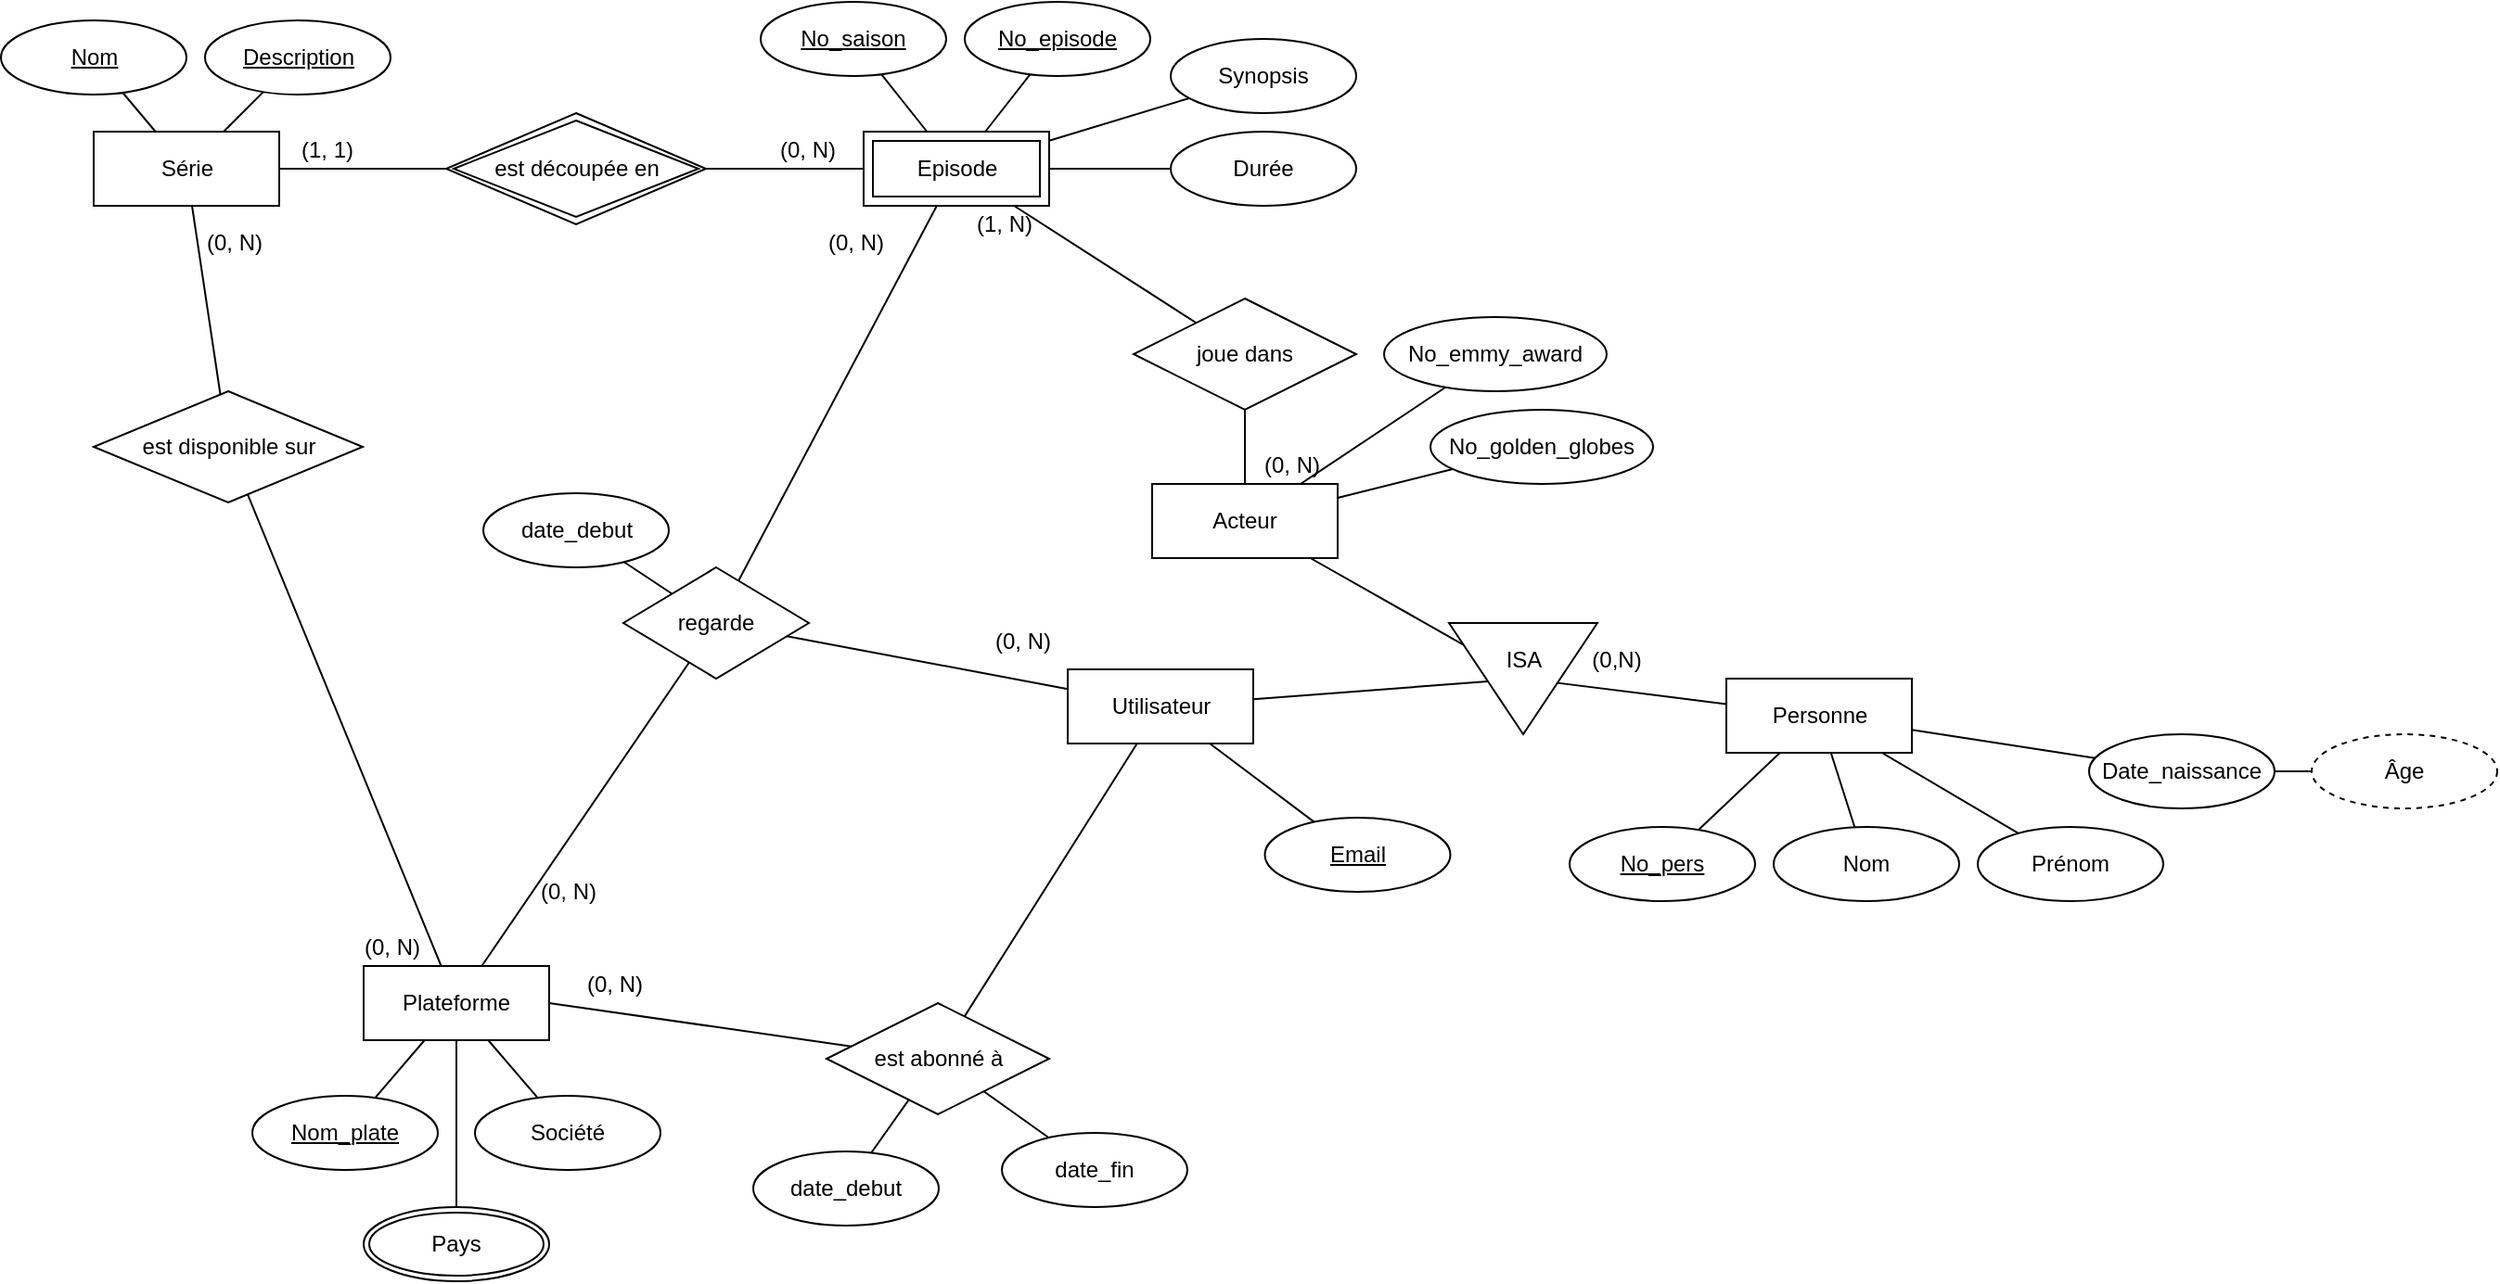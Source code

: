 <mxfile version="12.8.1" type="google"><diagram id="C5RBs43oDa-KdzZeNtuy" name="Page-1"><mxGraphModel dx="2048" dy="711" grid="1" gridSize="10" guides="1" tooltips="1" connect="1" arrows="1" fold="1" page="1" pageScale="1" pageWidth="827" pageHeight="1169" math="0" shadow="0"><root><mxCell id="WIyWlLk6GJQsqaUBKTNV-0"/><mxCell id="WIyWlLk6GJQsqaUBKTNV-1" parent="WIyWlLk6GJQsqaUBKTNV-0"/><mxCell id="60_lRD80YGcYkixGrFh4-12" value="Série" style="whiteSpace=wrap;html=1;align=center;" vertex="1" parent="WIyWlLk6GJQsqaUBKTNV-1"><mxGeometry x="-75.5" y="80" width="100" height="40" as="geometry"/></mxCell><mxCell id="60_lRD80YGcYkixGrFh4-15" value="Plateforme" style="whiteSpace=wrap;html=1;align=center;" vertex="1" parent="WIyWlLk6GJQsqaUBKTNV-1"><mxGeometry x="70" y="530" width="100" height="40" as="geometry"/></mxCell><mxCell id="60_lRD80YGcYkixGrFh4-16" value="Personne" style="whiteSpace=wrap;html=1;align=center;" vertex="1" parent="WIyWlLk6GJQsqaUBKTNV-1"><mxGeometry x="804.5" y="375" width="100" height="40" as="geometry"/></mxCell><mxCell id="60_lRD80YGcYkixGrFh4-17" value="Acteur" style="whiteSpace=wrap;html=1;align=center;" vertex="1" parent="WIyWlLk6GJQsqaUBKTNV-1"><mxGeometry x="495" y="270" width="100" height="40" as="geometry"/></mxCell><mxCell id="60_lRD80YGcYkixGrFh4-18" value="Utilisateur" style="whiteSpace=wrap;html=1;align=center;" vertex="1" parent="WIyWlLk6GJQsqaUBKTNV-1"><mxGeometry x="449.5" y="370" width="100" height="40" as="geometry"/></mxCell><mxCell id="60_lRD80YGcYkixGrFh4-22" value="Nom" style="ellipse;whiteSpace=wrap;html=1;align=center;fontStyle=4;" vertex="1" parent="WIyWlLk6GJQsqaUBKTNV-1"><mxGeometry x="-125.5" y="20" width="100" height="40" as="geometry"/></mxCell><mxCell id="60_lRD80YGcYkixGrFh4-23" value="Description" style="ellipse;whiteSpace=wrap;html=1;align=center;fontStyle=4;" vertex="1" parent="WIyWlLk6GJQsqaUBKTNV-1"><mxGeometry x="-15.5" y="20" width="100" height="40" as="geometry"/></mxCell><mxCell id="60_lRD80YGcYkixGrFh4-32" value="" style="endArrow=none;html=1;rounded=0;" edge="1" parent="WIyWlLk6GJQsqaUBKTNV-1" source="60_lRD80YGcYkixGrFh4-22" target="60_lRD80YGcYkixGrFh4-12"><mxGeometry relative="1" as="geometry"><mxPoint x="44.5" y="160" as="sourcePoint"/><mxPoint x="204.5" y="160" as="targetPoint"/></mxGeometry></mxCell><mxCell id="60_lRD80YGcYkixGrFh4-33" value="" style="endArrow=none;html=1;rounded=0;" edge="1" parent="WIyWlLk6GJQsqaUBKTNV-1" source="60_lRD80YGcYkixGrFh4-23" target="60_lRD80YGcYkixGrFh4-12"><mxGeometry relative="1" as="geometry"><mxPoint x="44.5" y="160" as="sourcePoint"/><mxPoint x="204.5" y="160" as="targetPoint"/></mxGeometry></mxCell><mxCell id="60_lRD80YGcYkixGrFh4-36" value="No_saison" style="ellipse;whiteSpace=wrap;html=1;align=center;fontStyle=4;" vertex="1" parent="WIyWlLk6GJQsqaUBKTNV-1"><mxGeometry x="284" y="10" width="100" height="40" as="geometry"/></mxCell><mxCell id="60_lRD80YGcYkixGrFh4-37" value="No_episode" style="ellipse;whiteSpace=wrap;html=1;align=center;fontStyle=4;" vertex="1" parent="WIyWlLk6GJQsqaUBKTNV-1"><mxGeometry x="394" y="10" width="100" height="40" as="geometry"/></mxCell><mxCell id="60_lRD80YGcYkixGrFh4-38" value="" style="endArrow=none;html=1;rounded=0;" edge="1" parent="WIyWlLk6GJQsqaUBKTNV-1" source="60_lRD80YGcYkixGrFh4-36" target="60_lRD80YGcYkixGrFh4-80"><mxGeometry relative="1" as="geometry"><mxPoint x="454" y="140" as="sourcePoint"/><mxPoint x="389" y="70" as="targetPoint"/></mxGeometry></mxCell><mxCell id="60_lRD80YGcYkixGrFh4-39" value="" style="endArrow=none;html=1;rounded=0;" edge="1" parent="WIyWlLk6GJQsqaUBKTNV-1" source="60_lRD80YGcYkixGrFh4-37" target="60_lRD80YGcYkixGrFh4-80"><mxGeometry relative="1" as="geometry"><mxPoint x="454" y="140" as="sourcePoint"/><mxPoint x="389" y="70" as="targetPoint"/></mxGeometry></mxCell><mxCell id="60_lRD80YGcYkixGrFh4-40" value="Synopsis" style="ellipse;whiteSpace=wrap;html=1;align=center;" vertex="1" parent="WIyWlLk6GJQsqaUBKTNV-1"><mxGeometry x="505" y="30" width="100" height="40" as="geometry"/></mxCell><mxCell id="60_lRD80YGcYkixGrFh4-41" value="Durée" style="ellipse;whiteSpace=wrap;html=1;align=center;" vertex="1" parent="WIyWlLk6GJQsqaUBKTNV-1"><mxGeometry x="505" y="80" width="100" height="40" as="geometry"/></mxCell><mxCell id="60_lRD80YGcYkixGrFh4-42" value="" style="endArrow=none;html=1;rounded=0;" edge="1" parent="WIyWlLk6GJQsqaUBKTNV-1" source="60_lRD80YGcYkixGrFh4-40" target="60_lRD80YGcYkixGrFh4-80"><mxGeometry relative="1" as="geometry"><mxPoint x="504.5" y="70" as="sourcePoint"/><mxPoint x="439" y="90" as="targetPoint"/></mxGeometry></mxCell><mxCell id="60_lRD80YGcYkixGrFh4-43" value="" style="endArrow=none;html=1;rounded=0;" edge="1" parent="WIyWlLk6GJQsqaUBKTNV-1" source="60_lRD80YGcYkixGrFh4-41" target="60_lRD80YGcYkixGrFh4-80"><mxGeometry relative="1" as="geometry"><mxPoint x="515" y="50" as="sourcePoint"/><mxPoint x="439" y="90" as="targetPoint"/></mxGeometry></mxCell><mxCell id="60_lRD80YGcYkixGrFh4-44" value="Nom_plate" style="ellipse;whiteSpace=wrap;html=1;align=center;fontStyle=4;" vertex="1" parent="WIyWlLk6GJQsqaUBKTNV-1"><mxGeometry x="10" y="600" width="100" height="40" as="geometry"/></mxCell><mxCell id="60_lRD80YGcYkixGrFh4-45" value="" style="endArrow=none;html=1;rounded=0;" edge="1" parent="WIyWlLk6GJQsqaUBKTNV-1" source="60_lRD80YGcYkixGrFh4-15" target="60_lRD80YGcYkixGrFh4-44"><mxGeometry relative="1" as="geometry"><mxPoint x="180" y="690" as="sourcePoint"/><mxPoint x="120" y="710" as="targetPoint"/></mxGeometry></mxCell><mxCell id="60_lRD80YGcYkixGrFh4-46" value="Société" style="ellipse;whiteSpace=wrap;html=1;align=center;" vertex="1" parent="WIyWlLk6GJQsqaUBKTNV-1"><mxGeometry x="130" y="600" width="100" height="40" as="geometry"/></mxCell><mxCell id="60_lRD80YGcYkixGrFh4-47" value="" style="endArrow=none;html=1;rounded=0;" edge="1" parent="WIyWlLk6GJQsqaUBKTNV-1" source="60_lRD80YGcYkixGrFh4-15" target="60_lRD80YGcYkixGrFh4-46"><mxGeometry relative="1" as="geometry"><mxPoint x="130" y="580" as="sourcePoint"/><mxPoint x="70" y="610" as="targetPoint"/></mxGeometry></mxCell><mxCell id="60_lRD80YGcYkixGrFh4-48" value="Pays" style="ellipse;shape=doubleEllipse;margin=3;whiteSpace=wrap;html=1;align=center;" vertex="1" parent="WIyWlLk6GJQsqaUBKTNV-1"><mxGeometry x="70" y="660" width="100" height="40" as="geometry"/></mxCell><mxCell id="60_lRD80YGcYkixGrFh4-49" value="" style="endArrow=none;html=1;rounded=0;" edge="1" parent="WIyWlLk6GJQsqaUBKTNV-1" source="60_lRD80YGcYkixGrFh4-15" target="60_lRD80YGcYkixGrFh4-48"><mxGeometry relative="1" as="geometry"><mxPoint x="120" y="570" as="sourcePoint"/><mxPoint x="190" y="610" as="targetPoint"/></mxGeometry></mxCell><mxCell id="60_lRD80YGcYkixGrFh4-50" value="No_pers" style="ellipse;whiteSpace=wrap;html=1;align=center;fontStyle=4;" vertex="1" parent="WIyWlLk6GJQsqaUBKTNV-1"><mxGeometry x="720" y="455" width="100" height="40" as="geometry"/></mxCell><mxCell id="60_lRD80YGcYkixGrFh4-51" value="" style="endArrow=none;html=1;rounded=0;" edge="1" parent="WIyWlLk6GJQsqaUBKTNV-1" source="60_lRD80YGcYkixGrFh4-16" target="60_lRD80YGcYkixGrFh4-50"><mxGeometry relative="1" as="geometry"><mxPoint x="570" y="435" as="sourcePoint"/><mxPoint x="510" y="465" as="targetPoint"/></mxGeometry></mxCell><mxCell id="60_lRD80YGcYkixGrFh4-52" value="Nom" style="ellipse;whiteSpace=wrap;html=1;align=center;" vertex="1" parent="WIyWlLk6GJQsqaUBKTNV-1"><mxGeometry x="830" y="455" width="100" height="40" as="geometry"/></mxCell><mxCell id="60_lRD80YGcYkixGrFh4-53" value="" style="endArrow=none;html=1;rounded=0;" edge="1" parent="WIyWlLk6GJQsqaUBKTNV-1" source="60_lRD80YGcYkixGrFh4-16" target="60_lRD80YGcYkixGrFh4-52"><mxGeometry relative="1" as="geometry"><mxPoint x="570" y="435" as="sourcePoint"/><mxPoint x="570" y="525" as="targetPoint"/></mxGeometry></mxCell><mxCell id="60_lRD80YGcYkixGrFh4-56" value="Prénom" style="ellipse;whiteSpace=wrap;html=1;align=center;" vertex="1" parent="WIyWlLk6GJQsqaUBKTNV-1"><mxGeometry x="940" y="455" width="100" height="40" as="geometry"/></mxCell><mxCell id="60_lRD80YGcYkixGrFh4-57" value="" style="endArrow=none;html=1;rounded=0;" edge="1" parent="WIyWlLk6GJQsqaUBKTNV-1" target="60_lRD80YGcYkixGrFh4-56" source="60_lRD80YGcYkixGrFh4-16"><mxGeometry relative="1" as="geometry"><mxPoint x="964.5" y="415" as="sourcePoint"/><mxPoint x="680" y="525" as="targetPoint"/></mxGeometry></mxCell><mxCell id="60_lRD80YGcYkixGrFh4-58" value="Date_naissance" style="ellipse;whiteSpace=wrap;html=1;align=center;" vertex="1" parent="WIyWlLk6GJQsqaUBKTNV-1"><mxGeometry x="1000" y="405" width="100" height="40" as="geometry"/></mxCell><mxCell id="60_lRD80YGcYkixGrFh4-59" value="" style="endArrow=none;html=1;rounded=0;" edge="1" parent="WIyWlLk6GJQsqaUBKTNV-1" target="60_lRD80YGcYkixGrFh4-58" source="60_lRD80YGcYkixGrFh4-16"><mxGeometry relative="1" as="geometry"><mxPoint x="897.25" y="355" as="sourcePoint"/><mxPoint x="722.75" y="465" as="targetPoint"/></mxGeometry></mxCell><mxCell id="60_lRD80YGcYkixGrFh4-60" value="Âge" style="ellipse;whiteSpace=wrap;html=1;align=center;dashed=1;" vertex="1" parent="WIyWlLk6GJQsqaUBKTNV-1"><mxGeometry x="1120" y="405" width="100" height="40" as="geometry"/></mxCell><mxCell id="60_lRD80YGcYkixGrFh4-61" value="" style="endArrow=none;html=1;rounded=0;" edge="1" parent="WIyWlLk6GJQsqaUBKTNV-1" source="60_lRD80YGcYkixGrFh4-58" target="60_lRD80YGcYkixGrFh4-60"><mxGeometry relative="1" as="geometry"><mxPoint x="914.5" y="405" as="sourcePoint"/><mxPoint x="1010" y="435" as="targetPoint"/></mxGeometry></mxCell><mxCell id="60_lRD80YGcYkixGrFh4-63" value="" style="triangle;whiteSpace=wrap;html=1;rotation=90;" vertex="1" parent="WIyWlLk6GJQsqaUBKTNV-1"><mxGeometry x="665" y="335" width="60" height="80" as="geometry"/></mxCell><mxCell id="60_lRD80YGcYkixGrFh4-64" value="ISA" style="text;html=1;align=center;verticalAlign=middle;resizable=0;points=[];autosize=1;" vertex="1" parent="WIyWlLk6GJQsqaUBKTNV-1"><mxGeometry x="680" y="355" width="30" height="20" as="geometry"/></mxCell><mxCell id="60_lRD80YGcYkixGrFh4-65" value="" style="endArrow=none;html=1;rounded=0;" edge="1" parent="WIyWlLk6GJQsqaUBKTNV-1" source="60_lRD80YGcYkixGrFh4-16" target="60_lRD80YGcYkixGrFh4-63"><mxGeometry relative="1" as="geometry"><mxPoint x="420" y="290" as="sourcePoint"/><mxPoint x="590" y="320" as="targetPoint"/></mxGeometry></mxCell><mxCell id="60_lRD80YGcYkixGrFh4-66" value="" style="endArrow=none;html=1;rounded=0;" edge="1" parent="WIyWlLk6GJQsqaUBKTNV-1" source="60_lRD80YGcYkixGrFh4-63" target="60_lRD80YGcYkixGrFh4-17"><mxGeometry relative="1" as="geometry"><mxPoint x="330" y="375" as="sourcePoint"/><mxPoint x="310" y="505" as="targetPoint"/></mxGeometry></mxCell><mxCell id="60_lRD80YGcYkixGrFh4-67" value="" style="endArrow=none;html=1;rounded=0;" edge="1" parent="WIyWlLk6GJQsqaUBKTNV-1" source="60_lRD80YGcYkixGrFh4-63" target="60_lRD80YGcYkixGrFh4-18"><mxGeometry relative="1" as="geometry"><mxPoint x="414.5" y="490" as="sourcePoint"/><mxPoint x="330" y="530" as="targetPoint"/></mxGeometry></mxCell><mxCell id="60_lRD80YGcYkixGrFh4-68" value="(0,N)" style="text;html=1;align=center;verticalAlign=middle;resizable=0;points=[];autosize=1;" vertex="1" parent="WIyWlLk6GJQsqaUBKTNV-1"><mxGeometry x="725" y="355" width="40" height="20" as="geometry"/></mxCell><mxCell id="60_lRD80YGcYkixGrFh4-69" value="Email" style="ellipse;whiteSpace=wrap;html=1;align=center;fontStyle=4;" vertex="1" parent="WIyWlLk6GJQsqaUBKTNV-1"><mxGeometry x="555.75" y="450" width="100" height="40" as="geometry"/></mxCell><mxCell id="60_lRD80YGcYkixGrFh4-70" value="" style="endArrow=none;html=1;rounded=0;" edge="1" parent="WIyWlLk6GJQsqaUBKTNV-1" source="60_lRD80YGcYkixGrFh4-18" target="60_lRD80YGcYkixGrFh4-69"><mxGeometry relative="1" as="geometry"><mxPoint x="194.5" y="430" as="sourcePoint"/><mxPoint x="120" y="500" as="targetPoint"/></mxGeometry></mxCell><mxCell id="60_lRD80YGcYkixGrFh4-71" value="No_emmy_award" style="ellipse;whiteSpace=wrap;html=1;align=center;" vertex="1" parent="WIyWlLk6GJQsqaUBKTNV-1"><mxGeometry x="620" y="180" width="120" height="40" as="geometry"/></mxCell><mxCell id="60_lRD80YGcYkixGrFh4-72" value="No_golden_globes" style="ellipse;whiteSpace=wrap;html=1;align=center;" vertex="1" parent="WIyWlLk6GJQsqaUBKTNV-1"><mxGeometry x="645" y="230" width="120" height="40" as="geometry"/></mxCell><mxCell id="60_lRD80YGcYkixGrFh4-75" value="" style="endArrow=none;html=1;rounded=0;" edge="1" parent="WIyWlLk6GJQsqaUBKTNV-1" source="60_lRD80YGcYkixGrFh4-17" target="60_lRD80YGcYkixGrFh4-71"><mxGeometry relative="1" as="geometry"><mxPoint x="810.25" y="420" as="sourcePoint"/><mxPoint x="735.75" y="490" as="targetPoint"/></mxGeometry></mxCell><mxCell id="60_lRD80YGcYkixGrFh4-76" value="" style="endArrow=none;html=1;rounded=0;" edge="1" parent="WIyWlLk6GJQsqaUBKTNV-1" source="60_lRD80YGcYkixGrFh4-17" target="60_lRD80YGcYkixGrFh4-72"><mxGeometry relative="1" as="geometry"><mxPoint x="440" y="300" as="sourcePoint"/><mxPoint x="665.75" y="560" as="targetPoint"/></mxGeometry></mxCell><mxCell id="60_lRD80YGcYkixGrFh4-80" value="Episode" style="shape=ext;margin=3;double=1;whiteSpace=wrap;html=1;align=center;rounded=0;" vertex="1" parent="WIyWlLk6GJQsqaUBKTNV-1"><mxGeometry x="339.5" y="80" width="100" height="40" as="geometry"/></mxCell><mxCell id="60_lRD80YGcYkixGrFh4-83" value="est découpée en" style="shape=rhombus;double=1;perimeter=rhombusPerimeter;whiteSpace=wrap;html=1;align=center;rounded=0;" vertex="1" parent="WIyWlLk6GJQsqaUBKTNV-1"><mxGeometry x="114.5" y="70" width="140" height="60" as="geometry"/></mxCell><mxCell id="60_lRD80YGcYkixGrFh4-87" value="" style="endArrow=none;html=1;rounded=0;entryX=0;entryY=0.5;entryDx=0;entryDy=0;" edge="1" parent="WIyWlLk6GJQsqaUBKTNV-1" source="60_lRD80YGcYkixGrFh4-83" target="60_lRD80YGcYkixGrFh4-80"><mxGeometry relative="1" as="geometry"><mxPoint x="234.5" y="100" as="sourcePoint"/><mxPoint x="364.5" y="130" as="targetPoint"/></mxGeometry></mxCell><mxCell id="60_lRD80YGcYkixGrFh4-88" value="" style="resizable=0;html=1;align=left;verticalAlign=bottom;" connectable="0" vertex="1" parent="60_lRD80YGcYkixGrFh4-87"><mxGeometry x="-1" relative="1" as="geometry"/></mxCell><mxCell id="60_lRD80YGcYkixGrFh4-90" value="(0, N)" style="text;html=1;align=center;verticalAlign=middle;resizable=0;points=[];autosize=1;" vertex="1" parent="WIyWlLk6GJQsqaUBKTNV-1"><mxGeometry x="284" y="80" width="50" height="20" as="geometry"/></mxCell><mxCell id="60_lRD80YGcYkixGrFh4-92" value="" style="endArrow=none;html=1;rounded=0;" edge="1" parent="WIyWlLk6GJQsqaUBKTNV-1" source="60_lRD80YGcYkixGrFh4-12" target="60_lRD80YGcYkixGrFh4-83"><mxGeometry relative="1" as="geometry"><mxPoint x="2" y="180" as="sourcePoint"/><mxPoint x="147" y="180" as="targetPoint"/></mxGeometry></mxCell><mxCell id="60_lRD80YGcYkixGrFh4-93" value="" style="resizable=0;html=1;align=left;verticalAlign=bottom;" connectable="0" vertex="1" parent="60_lRD80YGcYkixGrFh4-92"><mxGeometry x="-1" relative="1" as="geometry"/></mxCell><mxCell id="60_lRD80YGcYkixGrFh4-94" value="(1, 1)" style="text;html=1;align=center;verticalAlign=middle;resizable=0;points=[];autosize=1;" vertex="1" parent="WIyWlLk6GJQsqaUBKTNV-1"><mxGeometry x="29.5" y="80" width="40" height="20" as="geometry"/></mxCell><mxCell id="60_lRD80YGcYkixGrFh4-95" value="est disponible sur" style="shape=rhombus;perimeter=rhombusPerimeter;whiteSpace=wrap;html=1;align=center;rounded=0;" vertex="1" parent="WIyWlLk6GJQsqaUBKTNV-1"><mxGeometry x="-75.5" y="220" width="145" height="60" as="geometry"/></mxCell><mxCell id="60_lRD80YGcYkixGrFh4-97" value="" style="endArrow=none;html=1;rounded=0;" edge="1" parent="WIyWlLk6GJQsqaUBKTNV-1" source="60_lRD80YGcYkixGrFh4-95" target="60_lRD80YGcYkixGrFh4-12"><mxGeometry relative="1" as="geometry"><mxPoint y="180" as="sourcePoint"/><mxPoint x="160" y="180" as="targetPoint"/></mxGeometry></mxCell><mxCell id="60_lRD80YGcYkixGrFh4-98" value="(0, N)" style="text;html=1;align=center;verticalAlign=middle;resizable=0;points=[];autosize=1;" vertex="1" parent="WIyWlLk6GJQsqaUBKTNV-1"><mxGeometry x="-25.5" y="130" width="50" height="20" as="geometry"/></mxCell><mxCell id="60_lRD80YGcYkixGrFh4-99" value="" style="endArrow=none;html=1;rounded=0;" edge="1" parent="WIyWlLk6GJQsqaUBKTNV-1" source="60_lRD80YGcYkixGrFh4-15" target="60_lRD80YGcYkixGrFh4-95"><mxGeometry relative="1" as="geometry"><mxPoint x="129.17" y="360" as="sourcePoint"/><mxPoint x="129.17" y="270" as="targetPoint"/></mxGeometry></mxCell><mxCell id="60_lRD80YGcYkixGrFh4-101" value="(0, N)" style="text;html=1;align=center;verticalAlign=middle;resizable=0;points=[];autosize=1;" vertex="1" parent="WIyWlLk6GJQsqaUBKTNV-1"><mxGeometry x="60" y="510" width="50" height="20" as="geometry"/></mxCell><mxCell id="60_lRD80YGcYkixGrFh4-102" value="est abonné à" style="shape=rhombus;perimeter=rhombusPerimeter;whiteSpace=wrap;html=1;align=center;rounded=0;" vertex="1" parent="WIyWlLk6GJQsqaUBKTNV-1"><mxGeometry x="319.5" y="550" width="120" height="60" as="geometry"/></mxCell><mxCell id="60_lRD80YGcYkixGrFh4-103" value="" style="endArrow=none;html=1;rounded=0;" edge="1" parent="WIyWlLk6GJQsqaUBKTNV-1" source="60_lRD80YGcYkixGrFh4-18" target="60_lRD80YGcYkixGrFh4-102"><mxGeometry relative="1" as="geometry"><mxPoint x="300.83" y="380" as="sourcePoint"/><mxPoint x="300.0" y="280" as="targetPoint"/></mxGeometry></mxCell><mxCell id="60_lRD80YGcYkixGrFh4-104" value="" style="endArrow=none;html=1;rounded=0;entryX=1;entryY=0.5;entryDx=0;entryDy=0;" edge="1" parent="WIyWlLk6GJQsqaUBKTNV-1" source="60_lRD80YGcYkixGrFh4-102" target="60_lRD80YGcYkixGrFh4-15"><mxGeometry relative="1" as="geometry"><mxPoint x="240" y="550" as="sourcePoint"/><mxPoint x="180.5" y="500" as="targetPoint"/></mxGeometry></mxCell><mxCell id="60_lRD80YGcYkixGrFh4-105" value="(0, N)" style="text;html=1;align=center;verticalAlign=middle;resizable=0;points=[];autosize=1;" vertex="1" parent="WIyWlLk6GJQsqaUBKTNV-1"><mxGeometry x="180" y="530" width="50" height="20" as="geometry"/></mxCell><mxCell id="60_lRD80YGcYkixGrFh4-107" value="" style="endArrow=none;html=1;rounded=0;" edge="1" parent="WIyWlLk6GJQsqaUBKTNV-1" source="60_lRD80YGcYkixGrFh4-102" target="60_lRD80YGcYkixGrFh4-108"><mxGeometry relative="1" as="geometry"><mxPoint x="290" y="510" as="sourcePoint"/><mxPoint x="340" y="470" as="targetPoint"/></mxGeometry></mxCell><mxCell id="60_lRD80YGcYkixGrFh4-108" value="date_debut" style="ellipse;whiteSpace=wrap;html=1;align=center;" vertex="1" parent="WIyWlLk6GJQsqaUBKTNV-1"><mxGeometry x="280" y="630" width="100" height="40" as="geometry"/></mxCell><mxCell id="60_lRD80YGcYkixGrFh4-109" value="date_fin" style="ellipse;whiteSpace=wrap;html=1;align=center;" vertex="1" parent="WIyWlLk6GJQsqaUBKTNV-1"><mxGeometry x="414" y="620" width="100" height="40" as="geometry"/></mxCell><mxCell id="60_lRD80YGcYkixGrFh4-110" value="" style="endArrow=none;html=1;rounded=0;" edge="1" parent="WIyWlLk6GJQsqaUBKTNV-1" source="60_lRD80YGcYkixGrFh4-109" target="60_lRD80YGcYkixGrFh4-102"><mxGeometry relative="1" as="geometry"><mxPoint x="400" y="340" as="sourcePoint"/><mxPoint x="270" y="300" as="targetPoint"/></mxGeometry></mxCell><mxCell id="60_lRD80YGcYkixGrFh4-111" value="joue dans" style="shape=rhombus;perimeter=rhombusPerimeter;whiteSpace=wrap;html=1;align=center;rounded=0;" vertex="1" parent="WIyWlLk6GJQsqaUBKTNV-1"><mxGeometry x="485" y="170" width="120" height="60" as="geometry"/></mxCell><mxCell id="60_lRD80YGcYkixGrFh4-113" value="" style="endArrow=none;html=1;rounded=0;" edge="1" parent="WIyWlLk6GJQsqaUBKTNV-1" source="60_lRD80YGcYkixGrFh4-17" target="60_lRD80YGcYkixGrFh4-111"><mxGeometry relative="1" as="geometry"><mxPoint x="370.83" y="250" as="sourcePoint"/><mxPoint x="370.0" y="150" as="targetPoint"/></mxGeometry></mxCell><mxCell id="60_lRD80YGcYkixGrFh4-115" value="" style="endArrow=none;html=1;rounded=0;" edge="1" parent="WIyWlLk6GJQsqaUBKTNV-1" source="60_lRD80YGcYkixGrFh4-80" target="60_lRD80YGcYkixGrFh4-111"><mxGeometry relative="1" as="geometry"><mxPoint x="555" y="280" as="sourcePoint"/><mxPoint x="400" y="200" as="targetPoint"/></mxGeometry></mxCell><mxCell id="60_lRD80YGcYkixGrFh4-116" value="(0, N)" style="text;html=1;align=center;verticalAlign=middle;resizable=0;points=[];autosize=1;" vertex="1" parent="WIyWlLk6GJQsqaUBKTNV-1"><mxGeometry x="545" y="250" width="50" height="20" as="geometry"/></mxCell><mxCell id="60_lRD80YGcYkixGrFh4-117" value="(1, N)" style="text;html=1;align=center;verticalAlign=middle;resizable=0;points=[];autosize=1;" vertex="1" parent="WIyWlLk6GJQsqaUBKTNV-1"><mxGeometry x="389.5" y="120" width="50" height="20" as="geometry"/></mxCell><mxCell id="60_lRD80YGcYkixGrFh4-119" value="regarde" style="shape=rhombus;perimeter=rhombusPerimeter;whiteSpace=wrap;html=1;align=center;rounded=0;" vertex="1" parent="WIyWlLk6GJQsqaUBKTNV-1"><mxGeometry x="210" y="315" width="100" height="60" as="geometry"/></mxCell><mxCell id="60_lRD80YGcYkixGrFh4-121" value="" style="endArrow=none;html=1;rounded=0;" edge="1" parent="WIyWlLk6GJQsqaUBKTNV-1" source="60_lRD80YGcYkixGrFh4-18" target="60_lRD80YGcYkixGrFh4-119"><mxGeometry relative="1" as="geometry"><mxPoint x="496.868" y="420" as="sourcePoint"/><mxPoint x="403.9" y="567.2" as="targetPoint"/></mxGeometry></mxCell><mxCell id="60_lRD80YGcYkixGrFh4-124" value="" style="endArrow=none;html=1;rounded=0;" edge="1" parent="WIyWlLk6GJQsqaUBKTNV-1" source="60_lRD80YGcYkixGrFh4-119" target="60_lRD80YGcYkixGrFh4-15"><mxGeometry relative="1" as="geometry"><mxPoint x="209" y="420" as="sourcePoint"/><mxPoint x="208.99" y="490.003" as="targetPoint"/></mxGeometry></mxCell><mxCell id="60_lRD80YGcYkixGrFh4-125" value="" style="endArrow=none;html=1;rounded=0;" edge="1" parent="WIyWlLk6GJQsqaUBKTNV-1" source="60_lRD80YGcYkixGrFh4-119" target="60_lRD80YGcYkixGrFh4-80"><mxGeometry relative="1" as="geometry"><mxPoint x="459.5" y="415.831" as="sourcePoint"/><mxPoint x="352.729" y="449.637" as="targetPoint"/></mxGeometry></mxCell><mxCell id="60_lRD80YGcYkixGrFh4-126" value="(0, N)" style="text;html=1;align=center;verticalAlign=middle;resizable=0;points=[];autosize=1;" vertex="1" parent="WIyWlLk6GJQsqaUBKTNV-1"><mxGeometry x="399.5" y="345" width="50" height="20" as="geometry"/></mxCell><mxCell id="60_lRD80YGcYkixGrFh4-127" value="(0, N)" style="text;html=1;align=center;verticalAlign=middle;resizable=0;points=[];autosize=1;" vertex="1" parent="WIyWlLk6GJQsqaUBKTNV-1"><mxGeometry x="310" y="130" width="50" height="20" as="geometry"/></mxCell><mxCell id="60_lRD80YGcYkixGrFh4-128" value="(0, N)" style="text;html=1;align=center;verticalAlign=middle;resizable=0;points=[];autosize=1;" vertex="1" parent="WIyWlLk6GJQsqaUBKTNV-1"><mxGeometry x="155" y="480" width="50" height="20" as="geometry"/></mxCell><mxCell id="60_lRD80YGcYkixGrFh4-129" value="date_debut" style="ellipse;whiteSpace=wrap;html=1;align=center;rounded=0;" vertex="1" parent="WIyWlLk6GJQsqaUBKTNV-1"><mxGeometry x="134.5" y="275" width="100" height="40" as="geometry"/></mxCell><mxCell id="60_lRD80YGcYkixGrFh4-130" value="" style="endArrow=none;html=1;rounded=0;" edge="1" parent="WIyWlLk6GJQsqaUBKTNV-1" source="60_lRD80YGcYkixGrFh4-129" target="60_lRD80YGcYkixGrFh4-119"><mxGeometry relative="1" as="geometry"><mxPoint x="255.467" y="376.28" as="sourcePoint"/><mxPoint x="143.659" y="540" as="targetPoint"/></mxGeometry></mxCell></root></mxGraphModel></diagram></mxfile>